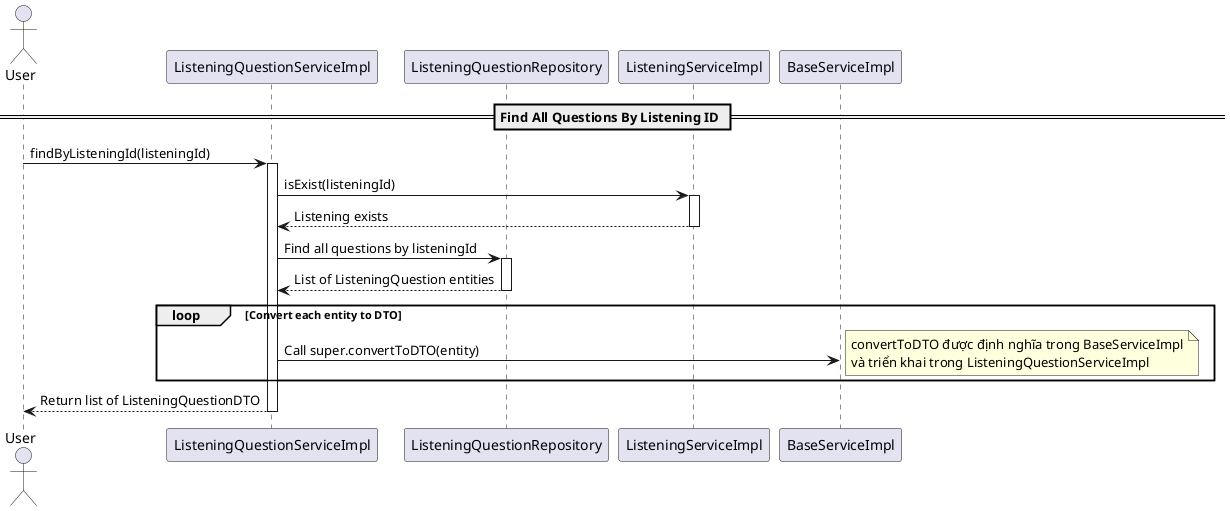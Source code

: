 @startuml FindByListeningId

actor User
participant "ListeningQuestionServiceImpl" as LQS
participant "ListeningQuestionRepository" as LQR
participant "ListeningServiceImpl" as LS
participant "BaseServiceImpl" as BSI

== Find All Questions By Listening ID ==
User -> LQS: findByListeningId(listeningId)
activate LQS

LQS -> LS: isExist(listeningId)
activate LS
LS --> LQS: Listening exists
deactivate LS

LQS -> LQR: Find all questions by listeningId
activate LQR
LQR --> LQS: List of ListeningQuestion entities
deactivate LQR

loop Convert each entity to DTO
    LQS -> BSI: Call super.convertToDTO(entity)
    note right: convertToDTO được định nghĩa trong BaseServiceImpl\nvà triển khai trong ListeningQuestionServiceImpl
end

LQS --> User: Return list of ListeningQuestionDTO
deactivate LQS

@enduml
